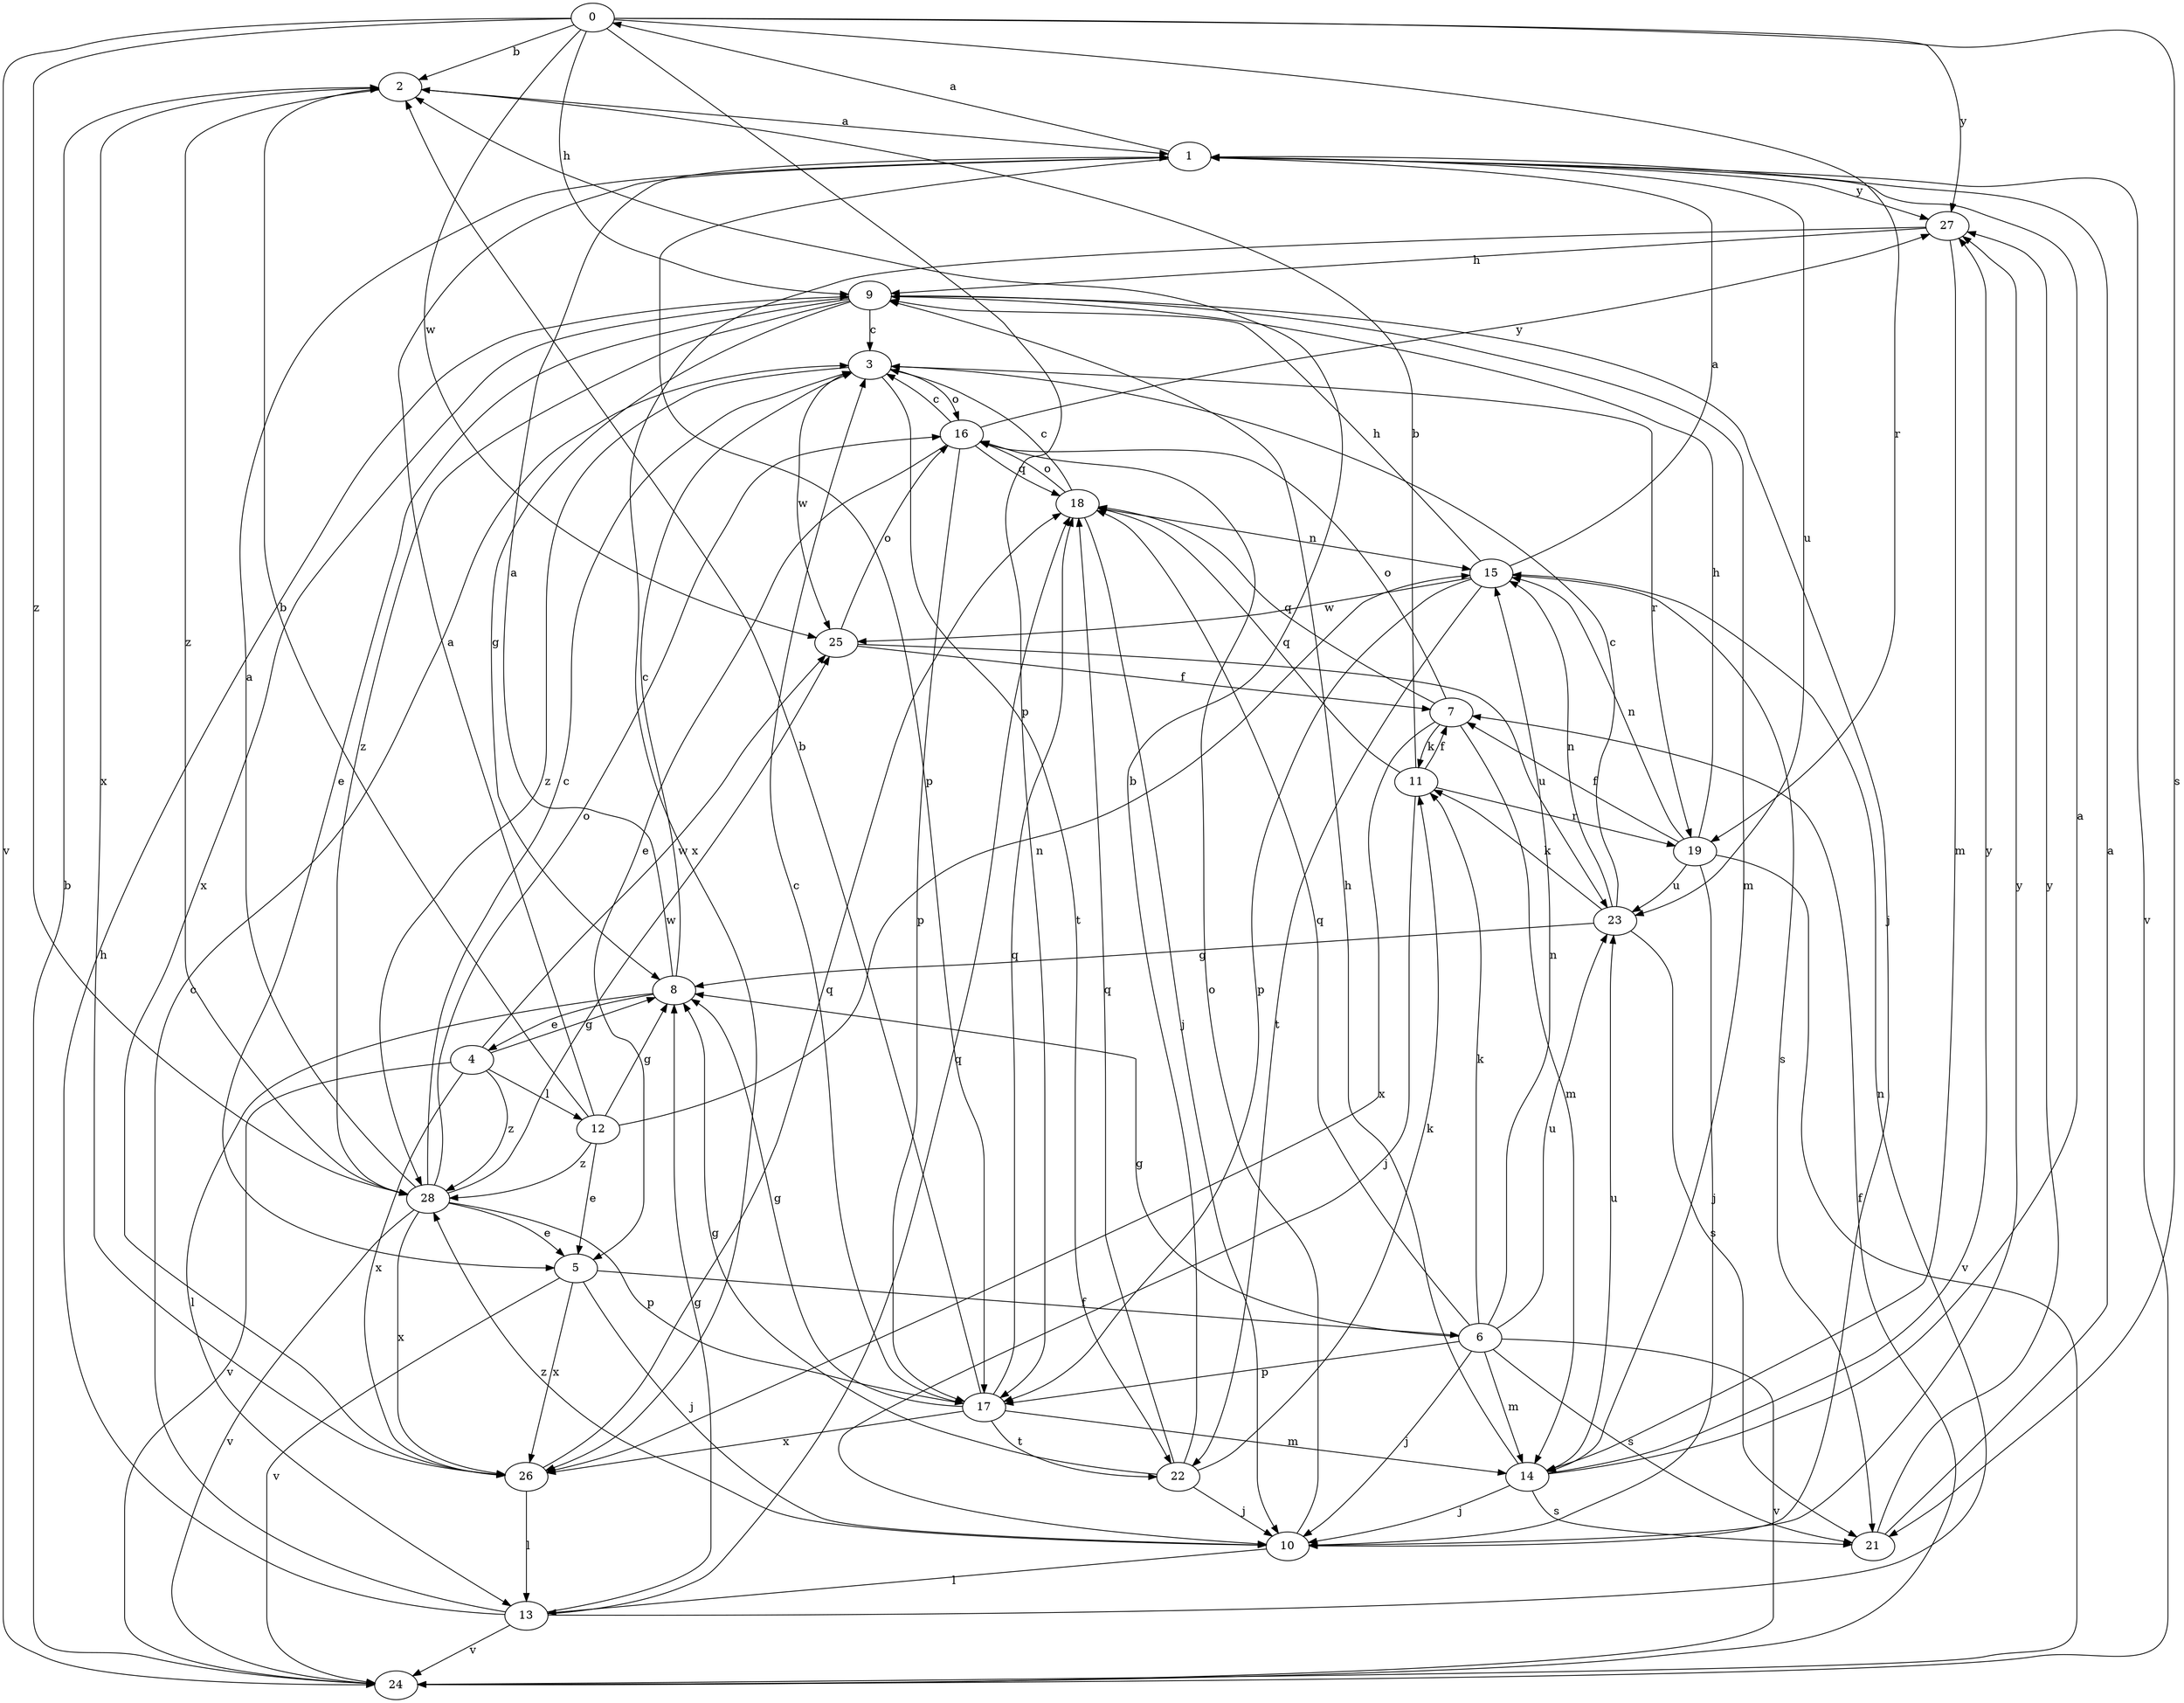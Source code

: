 strict digraph  {
0;
1;
2;
3;
4;
5;
6;
7;
8;
9;
10;
11;
12;
13;
14;
15;
16;
17;
18;
19;
21;
22;
23;
24;
25;
26;
27;
28;
0 -> 2  [label=b];
0 -> 9  [label=h];
0 -> 17  [label=p];
0 -> 19  [label=r];
0 -> 21  [label=s];
0 -> 24  [label=v];
0 -> 25  [label=w];
0 -> 27  [label=y];
0 -> 28  [label=z];
1 -> 0  [label=a];
1 -> 17  [label=p];
1 -> 23  [label=u];
1 -> 24  [label=v];
1 -> 27  [label=y];
2 -> 1  [label=a];
2 -> 26  [label=x];
2 -> 28  [label=z];
3 -> 16  [label=o];
3 -> 19  [label=r];
3 -> 22  [label=t];
3 -> 25  [label=w];
3 -> 28  [label=z];
4 -> 8  [label=g];
4 -> 12  [label=l];
4 -> 24  [label=v];
4 -> 25  [label=w];
4 -> 26  [label=x];
4 -> 28  [label=z];
5 -> 6  [label=f];
5 -> 10  [label=j];
5 -> 24  [label=v];
5 -> 26  [label=x];
6 -> 8  [label=g];
6 -> 10  [label=j];
6 -> 11  [label=k];
6 -> 14  [label=m];
6 -> 15  [label=n];
6 -> 17  [label=p];
6 -> 18  [label=q];
6 -> 21  [label=s];
6 -> 23  [label=u];
6 -> 24  [label=v];
7 -> 11  [label=k];
7 -> 14  [label=m];
7 -> 16  [label=o];
7 -> 18  [label=q];
7 -> 26  [label=x];
8 -> 1  [label=a];
8 -> 3  [label=c];
8 -> 4  [label=e];
8 -> 13  [label=l];
9 -> 3  [label=c];
9 -> 5  [label=e];
9 -> 8  [label=g];
9 -> 10  [label=j];
9 -> 14  [label=m];
9 -> 26  [label=x];
9 -> 28  [label=z];
10 -> 13  [label=l];
10 -> 16  [label=o];
10 -> 27  [label=y];
10 -> 28  [label=z];
11 -> 2  [label=b];
11 -> 7  [label=f];
11 -> 10  [label=j];
11 -> 18  [label=q];
11 -> 19  [label=r];
12 -> 1  [label=a];
12 -> 2  [label=b];
12 -> 5  [label=e];
12 -> 8  [label=g];
12 -> 15  [label=n];
12 -> 28  [label=z];
13 -> 3  [label=c];
13 -> 8  [label=g];
13 -> 9  [label=h];
13 -> 15  [label=n];
13 -> 18  [label=q];
13 -> 24  [label=v];
14 -> 1  [label=a];
14 -> 9  [label=h];
14 -> 10  [label=j];
14 -> 21  [label=s];
14 -> 23  [label=u];
14 -> 27  [label=y];
15 -> 1  [label=a];
15 -> 9  [label=h];
15 -> 17  [label=p];
15 -> 21  [label=s];
15 -> 22  [label=t];
15 -> 25  [label=w];
16 -> 3  [label=c];
16 -> 5  [label=e];
16 -> 17  [label=p];
16 -> 18  [label=q];
16 -> 27  [label=y];
17 -> 2  [label=b];
17 -> 3  [label=c];
17 -> 8  [label=g];
17 -> 14  [label=m];
17 -> 18  [label=q];
17 -> 22  [label=t];
17 -> 26  [label=x];
18 -> 3  [label=c];
18 -> 10  [label=j];
18 -> 15  [label=n];
18 -> 16  [label=o];
19 -> 7  [label=f];
19 -> 9  [label=h];
19 -> 10  [label=j];
19 -> 15  [label=n];
19 -> 23  [label=u];
19 -> 24  [label=v];
21 -> 1  [label=a];
21 -> 27  [label=y];
22 -> 2  [label=b];
22 -> 8  [label=g];
22 -> 10  [label=j];
22 -> 11  [label=k];
22 -> 18  [label=q];
23 -> 3  [label=c];
23 -> 8  [label=g];
23 -> 11  [label=k];
23 -> 15  [label=n];
23 -> 21  [label=s];
24 -> 2  [label=b];
24 -> 7  [label=f];
25 -> 7  [label=f];
25 -> 16  [label=o];
25 -> 23  [label=u];
26 -> 13  [label=l];
26 -> 18  [label=q];
27 -> 9  [label=h];
27 -> 14  [label=m];
27 -> 26  [label=x];
28 -> 1  [label=a];
28 -> 3  [label=c];
28 -> 5  [label=e];
28 -> 16  [label=o];
28 -> 17  [label=p];
28 -> 24  [label=v];
28 -> 25  [label=w];
28 -> 26  [label=x];
}
